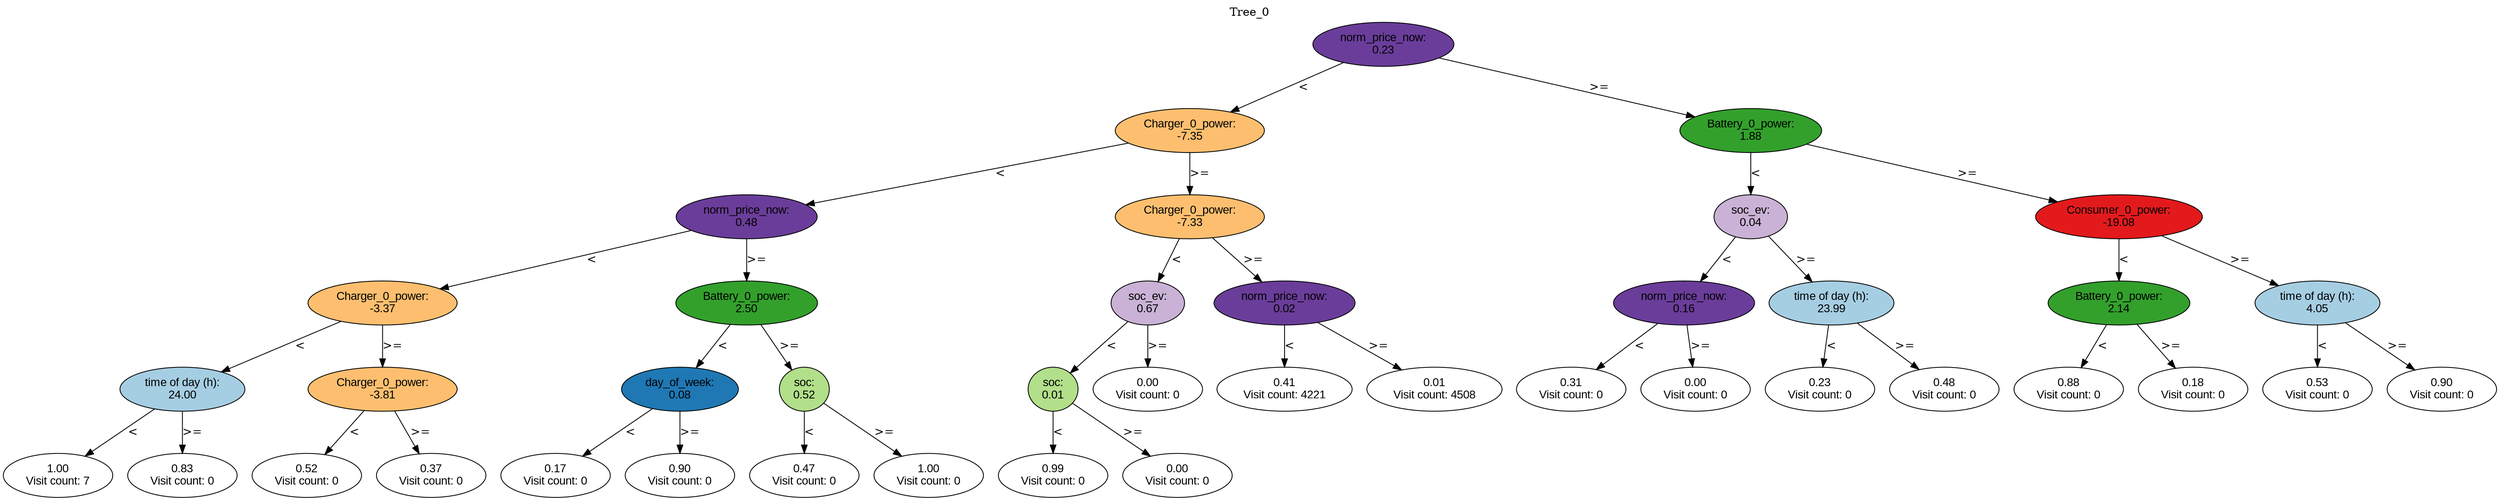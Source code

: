 digraph BST {
    node [fontname="Arial" style=filled colorscheme=paired12];
    0 [ label = "norm_price_now:
0.23" fillcolor=10];
    1 [ label = "Charger_0_power:
-7.35" fillcolor=7];
    2 [ label = "norm_price_now:
0.48" fillcolor=10];
    3 [ label = "Charger_0_power:
-3.37" fillcolor=7];
    4 [ label = "time of day (h):
24.00" fillcolor=1];
    5 [ label = "1.00
Visit count: 7" fillcolor=white];
    6 [ label = "0.83
Visit count: 0" fillcolor=white];
    7 [ label = "Charger_0_power:
-3.81" fillcolor=7];
    8 [ label = "0.52
Visit count: 0" fillcolor=white];
    9 [ label = "0.37
Visit count: 0" fillcolor=white];
    10 [ label = "Battery_0_power:
2.50" fillcolor=4];
    11 [ label = "day_of_week:
0.08" fillcolor=2];
    12 [ label = "0.17
Visit count: 0" fillcolor=white];
    13 [ label = "0.90
Visit count: 0" fillcolor=white];
    14 [ label = "soc:
0.52" fillcolor=3];
    15 [ label = "0.47
Visit count: 0" fillcolor=white];
    16 [ label = "1.00
Visit count: 0" fillcolor=white];
    17 [ label = "Charger_0_power:
-7.33" fillcolor=7];
    18 [ label = "soc_ev:
0.67" fillcolor=9];
    19 [ label = "soc:
0.01" fillcolor=3];
    20 [ label = "0.99
Visit count: 0" fillcolor=white];
    21 [ label = "0.00
Visit count: 0" fillcolor=white];
    22 [ label = "0.00
Visit count: 0" fillcolor=white];
    23 [ label = "norm_price_now:
0.02" fillcolor=10];
    24 [ label = "0.41
Visit count: 4221" fillcolor=white];
    25 [ label = "0.01
Visit count: 4508" fillcolor=white];
    26 [ label = "Battery_0_power:
1.88" fillcolor=4];
    27 [ label = "soc_ev:
0.04" fillcolor=9];
    28 [ label = "norm_price_now:
0.16" fillcolor=10];
    29 [ label = "0.31
Visit count: 0" fillcolor=white];
    30 [ label = "0.00
Visit count: 0" fillcolor=white];
    31 [ label = "time of day (h):
23.99" fillcolor=1];
    32 [ label = "0.23
Visit count: 0" fillcolor=white];
    33 [ label = "0.48
Visit count: 0" fillcolor=white];
    34 [ label = "Consumer_0_power:
-19.08" fillcolor=6];
    35 [ label = "Battery_0_power:
2.14" fillcolor=4];
    36 [ label = "0.88
Visit count: 0" fillcolor=white];
    37 [ label = "0.18
Visit count: 0" fillcolor=white];
    38 [ label = "time of day (h):
4.05" fillcolor=1];
    39 [ label = "0.53
Visit count: 0" fillcolor=white];
    40 [ label = "0.90
Visit count: 0" fillcolor=white];

    0  -> 1[ label = "<"];
    0  -> 26[ label = ">="];
    1  -> 2[ label = "<"];
    1  -> 17[ label = ">="];
    2  -> 3[ label = "<"];
    2  -> 10[ label = ">="];
    3  -> 4[ label = "<"];
    3  -> 7[ label = ">="];
    4  -> 5[ label = "<"];
    4  -> 6[ label = ">="];
    7  -> 8[ label = "<"];
    7  -> 9[ label = ">="];
    10  -> 11[ label = "<"];
    10  -> 14[ label = ">="];
    11  -> 12[ label = "<"];
    11  -> 13[ label = ">="];
    14  -> 15[ label = "<"];
    14  -> 16[ label = ">="];
    17  -> 18[ label = "<"];
    17  -> 23[ label = ">="];
    18  -> 19[ label = "<"];
    18  -> 22[ label = ">="];
    19  -> 20[ label = "<"];
    19  -> 21[ label = ">="];
    23  -> 24[ label = "<"];
    23  -> 25[ label = ">="];
    26  -> 27[ label = "<"];
    26  -> 34[ label = ">="];
    27  -> 28[ label = "<"];
    27  -> 31[ label = ">="];
    28  -> 29[ label = "<"];
    28  -> 30[ label = ">="];
    31  -> 32[ label = "<"];
    31  -> 33[ label = ">="];
    34  -> 35[ label = "<"];
    34  -> 38[ label = ">="];
    35  -> 36[ label = "<"];
    35  -> 37[ label = ">="];
    38  -> 39[ label = "<"];
    38  -> 40[ label = ">="];

    labelloc="t";
    label="Tree_0";
}